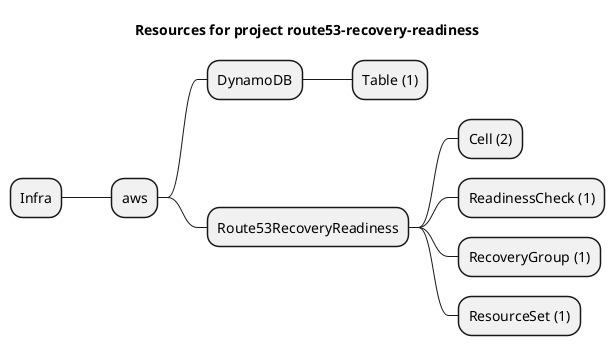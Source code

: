 @startmindmap
title Resources for project route53-recovery-readiness
skinparam monochrome true
+ Infra
++ aws
+++ DynamoDB
++++ Table (1)
+++ Route53RecoveryReadiness
++++ Cell (2)
++++ ReadinessCheck (1)
++++ RecoveryGroup (1)
++++ ResourceSet (1)
@endmindmap